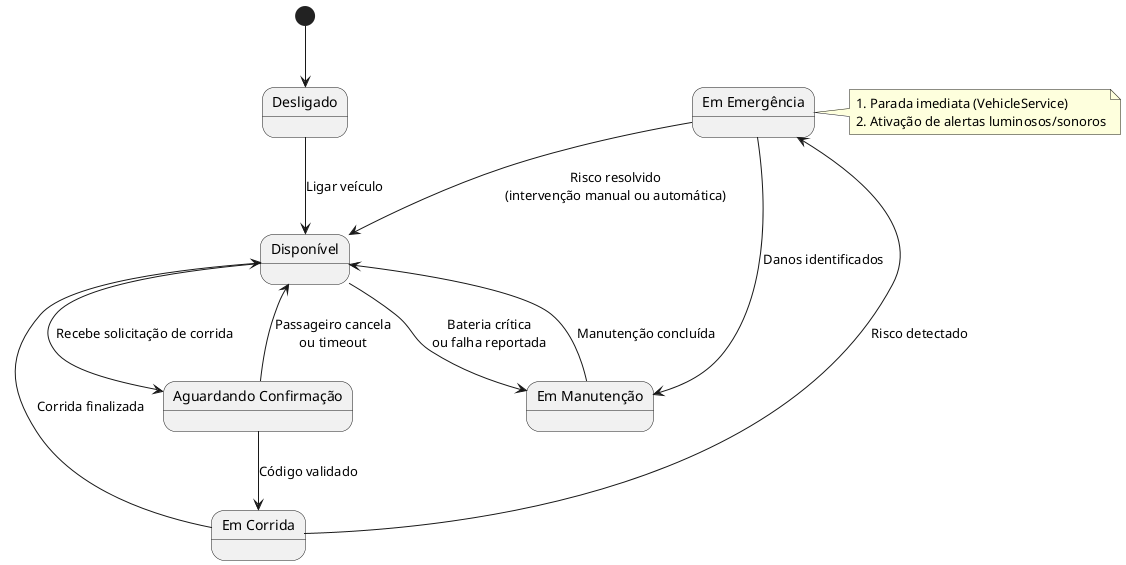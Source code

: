 @startuml
state "Desligado" as desligado
state "Disponível" as disponivel
state "Em Corrida" as em_corrida
state "Em Emergência" as emergencia
state "Em Manutenção" as manutencao
state "Aguardando Confirmação" as aguardando

[*] --> desligado

desligado --> disponivel : Ligar veículo
disponivel --> aguardando : Recebe solicitação de corrida
aguardando --> disponivel : Passageiro cancela\nou timeout
aguardando --> em_corrida : Código validado

em_corrida --> disponivel : Corrida finalizada
em_corrida --> emergencia : Risco detectado
emergencia --> disponivel : Risco resolvido\n(intervenção manual ou automática)
emergencia --> manutencao : Danos identificados

disponivel --> manutencao : Bateria crítica\nou falha reportada
manutencao --> disponivel : Manutenção concluída
note right of emergencia
  1. Parada imediata (VehicleService)
  2. Ativação de alertas luminosos/sonoros
end note
@enduml